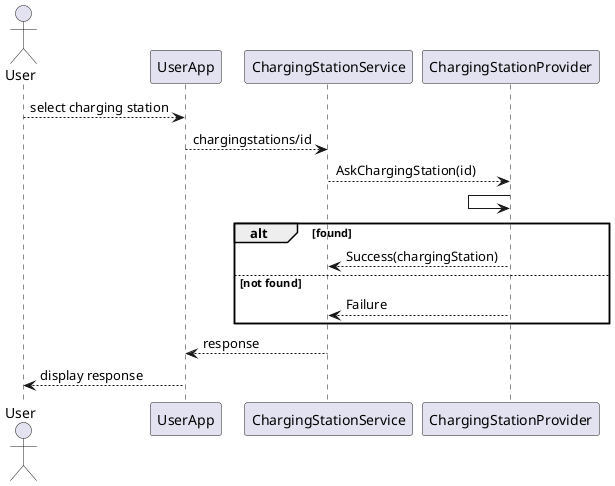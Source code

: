 @startuml ask-station
actor User as U
participant UserApp as UA
participant ChargingStationService as CSS
participant ChargingStationProvider as CSP

U --> UA : select charging station
UA --> CSS : chargingstations/id
CSS --> CSP : AskChargingStation(id)
CSP <- CSP

alt found
 CSP --> CSS : Success(chargingStation)
else not found
 CSP --> CSS : Failure
end

CSS --> UA : response
UA --> U : display response

@enduml